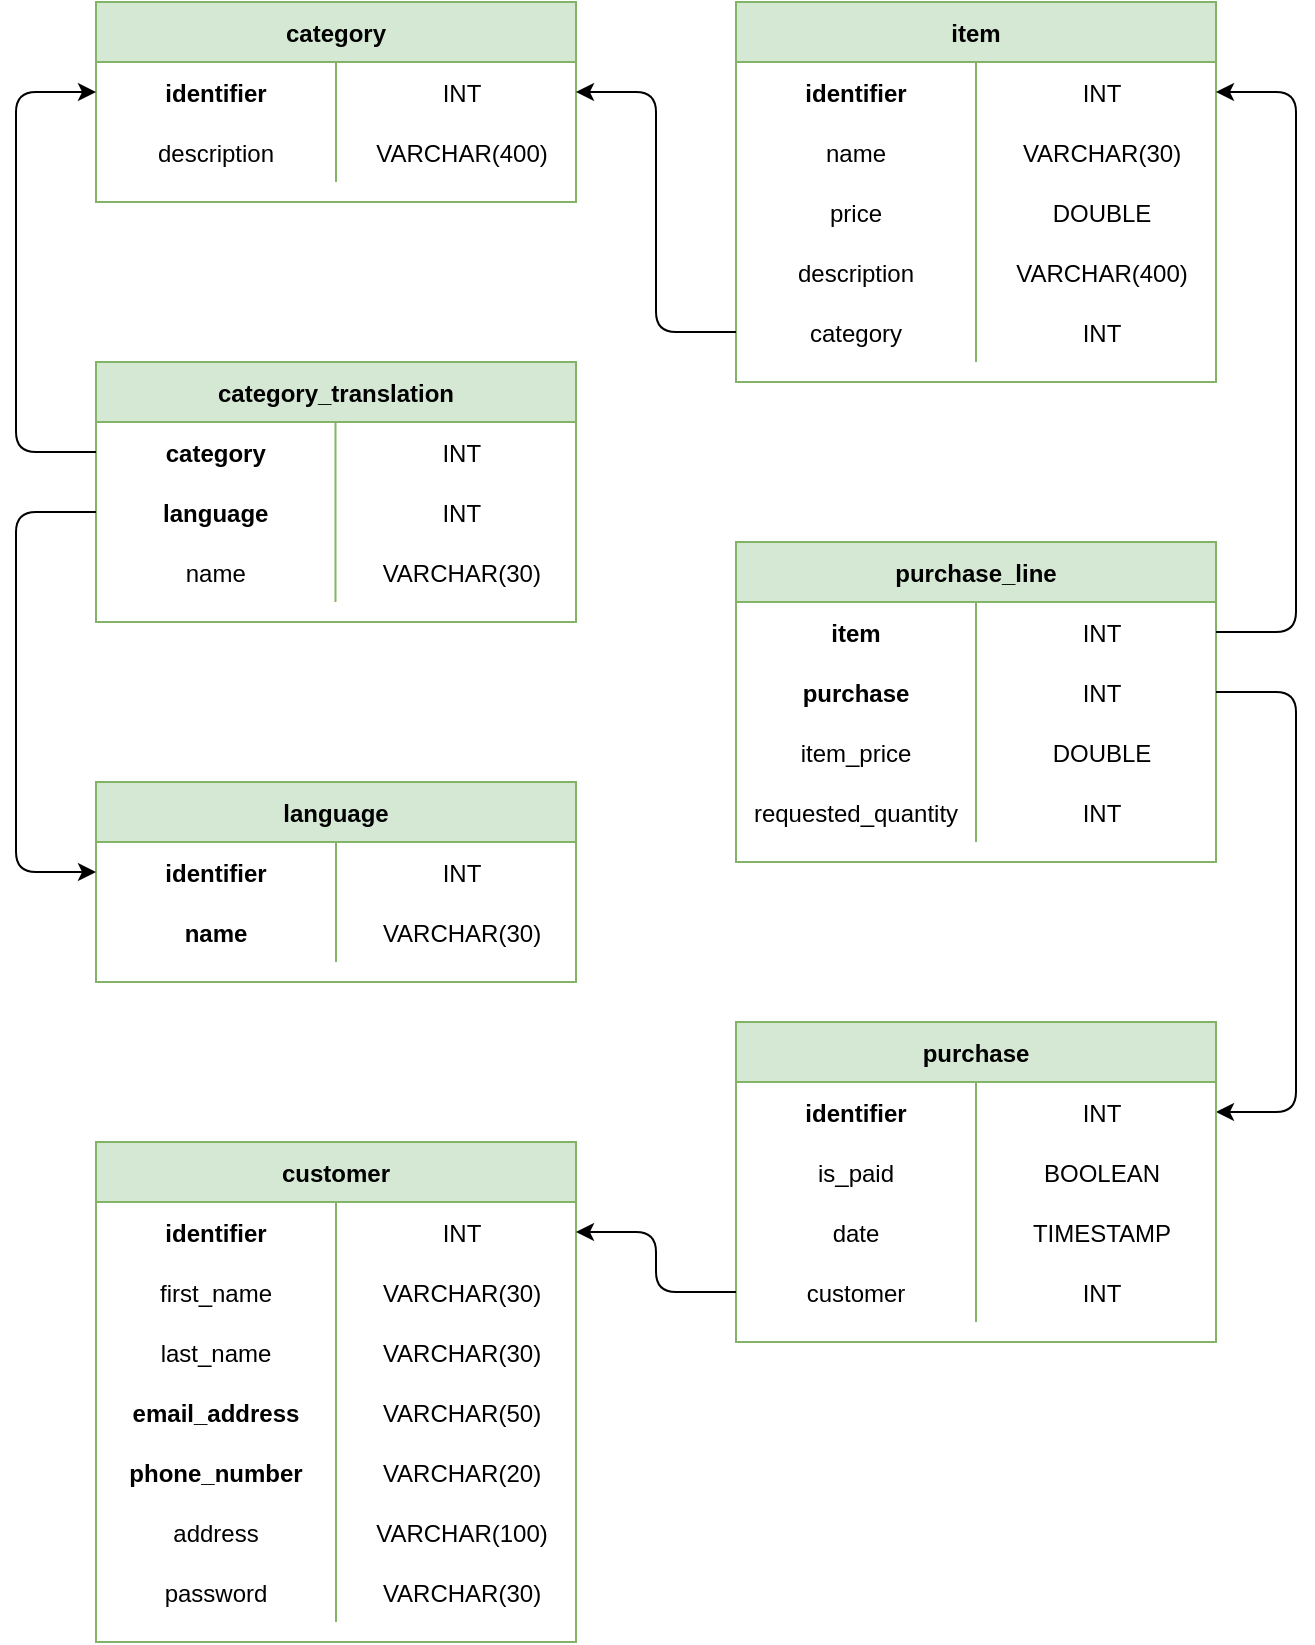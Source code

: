 <mxfile version="15.7.3" type="device"><diagram id="_y1DOmxbIe29zl7kxlZO" name="Page-1"><mxGraphModel dx="1426" dy="880" grid="0" gridSize="10" guides="1" tooltips="1" connect="1" arrows="1" fold="1" page="0" pageScale="1" pageWidth="827" pageHeight="1169" math="0" shadow="0"><root><mxCell id="0"/><mxCell id="1" parent="0"/><mxCell id="rLpcMRWvphhVait820ib-1" value="category" style="shape=table;startSize=30;container=1;collapsible=1;childLayout=tableLayout;fixedRows=1;rowLines=0;fontStyle=1;align=center;resizeLast=1;fillColor=#d5e8d4;strokeColor=#82b366;" parent="1" vertex="1"><mxGeometry x="200" y="80" width="240" height="100" as="geometry"/></mxCell><mxCell id="rLpcMRWvphhVait820ib-2" value="" style="shape=partialRectangle;collapsible=0;dropTarget=0;pointerEvents=0;fillColor=none;top=0;left=0;bottom=0;right=0;points=[[0,0.5],[1,0.5]];portConstraint=eastwest;align=center;fontStyle=0" parent="rLpcMRWvphhVait820ib-1" vertex="1"><mxGeometry y="30" width="240" height="30" as="geometry"/></mxCell><mxCell id="rLpcMRWvphhVait820ib-3" value="identifier" style="shape=partialRectangle;connectable=0;fillColor=none;top=0;left=0;bottom=0;right=0;fontStyle=1;overflow=hidden;align=center;" parent="rLpcMRWvphhVait820ib-2" vertex="1"><mxGeometry width="120" height="30" as="geometry"><mxRectangle width="120" height="30" as="alternateBounds"/></mxGeometry></mxCell><mxCell id="rLpcMRWvphhVait820ib-4" value="INT" style="shape=partialRectangle;connectable=0;fillColor=none;top=0;left=0;bottom=0;right=0;align=center;spacingLeft=6;fontStyle=0;overflow=hidden;" parent="rLpcMRWvphhVait820ib-2" vertex="1"><mxGeometry x="120" width="120" height="30" as="geometry"><mxRectangle width="120" height="30" as="alternateBounds"/></mxGeometry></mxCell><mxCell id="rLpcMRWvphhVait820ib-5" value="" style="shape=partialRectangle;collapsible=0;dropTarget=0;pointerEvents=0;fillColor=none;top=0;left=0;bottom=0;right=0;points=[[0,0.5],[1,0.5]];portConstraint=eastwest;align=center;fontStyle=0" parent="rLpcMRWvphhVait820ib-1" vertex="1"><mxGeometry y="60" width="240" height="30" as="geometry"/></mxCell><mxCell id="rLpcMRWvphhVait820ib-6" value="description" style="shape=partialRectangle;connectable=0;fillColor=none;top=0;left=0;bottom=0;right=0;fontStyle=0;overflow=hidden;align=center;" parent="rLpcMRWvphhVait820ib-5" vertex="1"><mxGeometry width="120" height="30" as="geometry"><mxRectangle width="120" height="30" as="alternateBounds"/></mxGeometry></mxCell><mxCell id="rLpcMRWvphhVait820ib-7" value="VARCHAR(400)" style="shape=partialRectangle;connectable=0;fillColor=none;top=0;left=0;bottom=0;right=0;align=center;spacingLeft=6;fontStyle=0;overflow=hidden;" parent="rLpcMRWvphhVait820ib-5" vertex="1"><mxGeometry x="120" width="120" height="30" as="geometry"><mxRectangle width="120" height="30" as="alternateBounds"/></mxGeometry></mxCell><mxCell id="rLpcMRWvphhVait820ib-20" value="category_translation" style="shape=table;startSize=30;container=1;collapsible=1;childLayout=tableLayout;fixedRows=1;rowLines=0;fontStyle=1;align=center;resizeLast=1;fillColor=#d5e8d4;strokeColor=#82b366;" parent="1" vertex="1"><mxGeometry x="200" y="260" width="240" height="130" as="geometry"/></mxCell><mxCell id="rLpcMRWvphhVait820ib-21" value="" style="shape=partialRectangle;collapsible=0;dropTarget=0;pointerEvents=0;fillColor=none;top=0;left=0;bottom=0;right=0;points=[[0,0.5],[1,0.5]];portConstraint=eastwest;align=center;fontStyle=0" parent="rLpcMRWvphhVait820ib-20" vertex="1"><mxGeometry y="30" width="240" height="30" as="geometry"/></mxCell><mxCell id="rLpcMRWvphhVait820ib-22" value="category" style="shape=partialRectangle;connectable=0;fillColor=none;top=0;left=0;bottom=0;right=0;fontStyle=1;overflow=hidden;align=center;" parent="rLpcMRWvphhVait820ib-21" vertex="1"><mxGeometry width="119.75" height="30" as="geometry"><mxRectangle width="119.75" height="30" as="alternateBounds"/></mxGeometry></mxCell><mxCell id="rLpcMRWvphhVait820ib-23" value="INT" style="shape=partialRectangle;connectable=0;fillColor=none;top=0;left=0;bottom=0;right=0;align=center;spacingLeft=6;fontStyle=0;overflow=hidden;" parent="rLpcMRWvphhVait820ib-21" vertex="1"><mxGeometry x="119.75" width="120.25" height="30" as="geometry"><mxRectangle width="120.25" height="30" as="alternateBounds"/></mxGeometry></mxCell><mxCell id="rLpcMRWvphhVait820ib-27" value="" style="shape=partialRectangle;collapsible=0;dropTarget=0;pointerEvents=0;fillColor=none;top=0;left=0;bottom=0;right=0;points=[[0,0.5],[1,0.5]];portConstraint=eastwest;align=center;fontStyle=0" parent="rLpcMRWvphhVait820ib-20" vertex="1"><mxGeometry y="60" width="240" height="30" as="geometry"/></mxCell><mxCell id="rLpcMRWvphhVait820ib-28" value="language" style="shape=partialRectangle;connectable=0;fillColor=none;top=0;left=0;bottom=0;right=0;fontStyle=1;overflow=hidden;align=center;" parent="rLpcMRWvphhVait820ib-27" vertex="1"><mxGeometry width="119.75" height="30" as="geometry"><mxRectangle width="119.75" height="30" as="alternateBounds"/></mxGeometry></mxCell><mxCell id="rLpcMRWvphhVait820ib-29" value="INT" style="shape=partialRectangle;connectable=0;fillColor=none;top=0;left=0;bottom=0;right=0;align=center;spacingLeft=6;fontStyle=0;overflow=hidden;" parent="rLpcMRWvphhVait820ib-27" vertex="1"><mxGeometry x="119.75" width="120.25" height="30" as="geometry"><mxRectangle width="120.25" height="30" as="alternateBounds"/></mxGeometry></mxCell><mxCell id="rLpcMRWvphhVait820ib-24" value="" style="shape=partialRectangle;collapsible=0;dropTarget=0;pointerEvents=0;fillColor=none;top=0;left=0;bottom=0;right=0;points=[[0,0.5],[1,0.5]];portConstraint=eastwest;align=center;fontStyle=0" parent="rLpcMRWvphhVait820ib-20" vertex="1"><mxGeometry y="90" width="240" height="30" as="geometry"/></mxCell><mxCell id="rLpcMRWvphhVait820ib-25" value="name" style="shape=partialRectangle;connectable=0;fillColor=none;top=0;left=0;bottom=0;right=0;fontStyle=0;overflow=hidden;align=center;" parent="rLpcMRWvphhVait820ib-24" vertex="1"><mxGeometry width="119.75" height="30" as="geometry"><mxRectangle width="119.75" height="30" as="alternateBounds"/></mxGeometry></mxCell><mxCell id="rLpcMRWvphhVait820ib-26" value="VARCHAR(30)" style="shape=partialRectangle;connectable=0;fillColor=none;top=0;left=0;bottom=0;right=0;align=center;spacingLeft=6;fontStyle=0;overflow=hidden;" parent="rLpcMRWvphhVait820ib-24" vertex="1"><mxGeometry x="119.75" width="120.25" height="30" as="geometry"><mxRectangle width="120.25" height="30" as="alternateBounds"/></mxGeometry></mxCell><mxCell id="rLpcMRWvphhVait820ib-30" value="language" style="shape=table;startSize=30;container=1;collapsible=1;childLayout=tableLayout;fixedRows=1;rowLines=0;fontStyle=1;align=center;resizeLast=1;fillColor=#d5e8d4;strokeColor=#82b366;" parent="1" vertex="1"><mxGeometry x="200" y="470" width="240" height="100" as="geometry"/></mxCell><mxCell id="rLpcMRWvphhVait820ib-34" value="" style="shape=partialRectangle;collapsible=0;dropTarget=0;pointerEvents=0;fillColor=none;top=0;left=0;bottom=0;right=0;points=[[0,0.5],[1,0.5]];portConstraint=eastwest;align=center;fontStyle=0" parent="rLpcMRWvphhVait820ib-30" vertex="1"><mxGeometry y="30" width="240" height="30" as="geometry"/></mxCell><mxCell id="rLpcMRWvphhVait820ib-35" value="identifier" style="shape=partialRectangle;connectable=0;fillColor=none;top=0;left=0;bottom=0;right=0;fontStyle=1;overflow=hidden;align=center;" parent="rLpcMRWvphhVait820ib-34" vertex="1"><mxGeometry width="120" height="30" as="geometry"><mxRectangle width="120" height="30" as="alternateBounds"/></mxGeometry></mxCell><mxCell id="rLpcMRWvphhVait820ib-36" value="INT" style="shape=partialRectangle;connectable=0;fillColor=none;top=0;left=0;bottom=0;right=0;align=center;spacingLeft=6;fontStyle=0;overflow=hidden;" parent="rLpcMRWvphhVait820ib-34" vertex="1"><mxGeometry x="120" width="120" height="30" as="geometry"><mxRectangle width="120" height="30" as="alternateBounds"/></mxGeometry></mxCell><mxCell id="rLpcMRWvphhVait820ib-37" value="" style="shape=partialRectangle;collapsible=0;dropTarget=0;pointerEvents=0;fillColor=none;top=0;left=0;bottom=0;right=0;points=[[0,0.5],[1,0.5]];portConstraint=eastwest;align=center;fontStyle=0" parent="rLpcMRWvphhVait820ib-30" vertex="1"><mxGeometry y="60" width="240" height="30" as="geometry"/></mxCell><mxCell id="rLpcMRWvphhVait820ib-38" value="name" style="shape=partialRectangle;connectable=0;fillColor=none;top=0;left=0;bottom=0;right=0;fontStyle=1;overflow=hidden;align=center;" parent="rLpcMRWvphhVait820ib-37" vertex="1"><mxGeometry width="120" height="30" as="geometry"><mxRectangle width="120" height="30" as="alternateBounds"/></mxGeometry></mxCell><mxCell id="rLpcMRWvphhVait820ib-39" value="VARCHAR(30)" style="shape=partialRectangle;connectable=0;fillColor=none;top=0;left=0;bottom=0;right=0;align=center;spacingLeft=6;fontStyle=0;overflow=hidden;" parent="rLpcMRWvphhVait820ib-37" vertex="1"><mxGeometry x="120" width="120" height="30" as="geometry"><mxRectangle width="120" height="30" as="alternateBounds"/></mxGeometry></mxCell><mxCell id="rLpcMRWvphhVait820ib-41" value="" style="endArrow=classic;html=1;rounded=1;edgeStyle=orthogonalEdgeStyle;fontStyle=0" parent="1" source="rLpcMRWvphhVait820ib-27" target="rLpcMRWvphhVait820ib-34" edge="1"><mxGeometry width="50" height="50" relative="1" as="geometry"><mxPoint x="420" y="415" as="sourcePoint"/><mxPoint x="470" y="365" as="targetPoint"/><Array as="points"><mxPoint x="160" y="335"/><mxPoint x="160" y="515"/></Array></mxGeometry></mxCell><mxCell id="rLpcMRWvphhVait820ib-42" value="" style="endArrow=classic;html=1;rounded=1;edgeStyle=orthogonalEdgeStyle;fontStyle=0" parent="1" source="rLpcMRWvphhVait820ib-21" target="rLpcMRWvphhVait820ib-2" edge="1"><mxGeometry width="50" height="50" relative="1" as="geometry"><mxPoint x="180" y="320" as="sourcePoint"/><mxPoint x="180" y="500" as="targetPoint"/><Array as="points"><mxPoint x="160" y="305"/><mxPoint x="160" y="125"/></Array></mxGeometry></mxCell><mxCell id="rLpcMRWvphhVait820ib-44" value="item" style="shape=table;startSize=30;container=1;collapsible=1;childLayout=tableLayout;fixedRows=1;rowLines=0;fontStyle=1;align=center;resizeLast=1;fillColor=#d5e8d4;strokeColor=#82b366;" parent="1" vertex="1"><mxGeometry x="520" y="80" width="240" height="190" as="geometry"/></mxCell><mxCell id="rLpcMRWvphhVait820ib-45" value="" style="shape=partialRectangle;collapsible=0;dropTarget=0;pointerEvents=0;fillColor=none;top=0;left=0;bottom=0;right=0;points=[[0,0.5],[1,0.5]];portConstraint=eastwest;align=center;fontStyle=0" parent="rLpcMRWvphhVait820ib-44" vertex="1"><mxGeometry y="30" width="240" height="30" as="geometry"/></mxCell><mxCell id="rLpcMRWvphhVait820ib-46" value="identifier" style="shape=partialRectangle;connectable=0;fillColor=none;top=0;left=0;bottom=0;right=0;fontStyle=1;overflow=hidden;align=center;" parent="rLpcMRWvphhVait820ib-45" vertex="1"><mxGeometry width="120" height="30" as="geometry"><mxRectangle width="120" height="30" as="alternateBounds"/></mxGeometry></mxCell><mxCell id="rLpcMRWvphhVait820ib-47" value="INT" style="shape=partialRectangle;connectable=0;fillColor=none;top=0;left=0;bottom=0;right=0;align=center;spacingLeft=6;fontStyle=0;overflow=hidden;" parent="rLpcMRWvphhVait820ib-45" vertex="1"><mxGeometry x="120" width="120" height="30" as="geometry"><mxRectangle width="120" height="30" as="alternateBounds"/></mxGeometry></mxCell><mxCell id="rLpcMRWvphhVait820ib-51" value="" style="shape=partialRectangle;collapsible=0;dropTarget=0;pointerEvents=0;fillColor=none;top=0;left=0;bottom=0;right=0;points=[[0,0.5],[1,0.5]];portConstraint=eastwest;align=center;fontStyle=0" parent="rLpcMRWvphhVait820ib-44" vertex="1"><mxGeometry y="60" width="240" height="30" as="geometry"/></mxCell><mxCell id="rLpcMRWvphhVait820ib-52" value="name" style="shape=partialRectangle;connectable=0;fillColor=none;top=0;left=0;bottom=0;right=0;fontStyle=0;overflow=hidden;align=center;" parent="rLpcMRWvphhVait820ib-51" vertex="1"><mxGeometry width="120" height="30" as="geometry"><mxRectangle width="120" height="30" as="alternateBounds"/></mxGeometry></mxCell><mxCell id="rLpcMRWvphhVait820ib-53" value="VARCHAR(30)" style="shape=partialRectangle;connectable=0;fillColor=none;top=0;left=0;bottom=0;right=0;align=center;spacingLeft=6;fontStyle=0;overflow=hidden;" parent="rLpcMRWvphhVait820ib-51" vertex="1"><mxGeometry x="120" width="120" height="30" as="geometry"><mxRectangle width="120" height="30" as="alternateBounds"/></mxGeometry></mxCell><mxCell id="rLpcMRWvphhVait820ib-54" value="" style="shape=partialRectangle;collapsible=0;dropTarget=0;pointerEvents=0;fillColor=none;top=0;left=0;bottom=0;right=0;points=[[0,0.5],[1,0.5]];portConstraint=eastwest;align=center;fontStyle=0" parent="rLpcMRWvphhVait820ib-44" vertex="1"><mxGeometry y="90" width="240" height="30" as="geometry"/></mxCell><mxCell id="rLpcMRWvphhVait820ib-55" value="price" style="shape=partialRectangle;connectable=0;fillColor=none;top=0;left=0;bottom=0;right=0;fontStyle=0;overflow=hidden;align=center;" parent="rLpcMRWvphhVait820ib-54" vertex="1"><mxGeometry width="120" height="30" as="geometry"><mxRectangle width="120" height="30" as="alternateBounds"/></mxGeometry></mxCell><mxCell id="rLpcMRWvphhVait820ib-56" value="DOUBLE" style="shape=partialRectangle;connectable=0;fillColor=none;top=0;left=0;bottom=0;right=0;align=center;spacingLeft=6;fontStyle=0;overflow=hidden;" parent="rLpcMRWvphhVait820ib-54" vertex="1"><mxGeometry x="120" width="120" height="30" as="geometry"><mxRectangle width="120" height="30" as="alternateBounds"/></mxGeometry></mxCell><mxCell id="rLpcMRWvphhVait820ib-48" value="" style="shape=partialRectangle;collapsible=0;dropTarget=0;pointerEvents=0;fillColor=none;top=0;left=0;bottom=0;right=0;points=[[0,0.5],[1,0.5]];portConstraint=eastwest;align=center;fontStyle=0" parent="rLpcMRWvphhVait820ib-44" vertex="1"><mxGeometry y="120" width="240" height="30" as="geometry"/></mxCell><mxCell id="rLpcMRWvphhVait820ib-49" value="description" style="shape=partialRectangle;connectable=0;fillColor=none;top=0;left=0;bottom=0;right=0;fontStyle=0;overflow=hidden;align=center;" parent="rLpcMRWvphhVait820ib-48" vertex="1"><mxGeometry width="120" height="30" as="geometry"><mxRectangle width="120" height="30" as="alternateBounds"/></mxGeometry></mxCell><mxCell id="rLpcMRWvphhVait820ib-50" value="VARCHAR(400)" style="shape=partialRectangle;connectable=0;fillColor=none;top=0;left=0;bottom=0;right=0;align=center;spacingLeft=6;fontStyle=0;overflow=hidden;" parent="rLpcMRWvphhVait820ib-48" vertex="1"><mxGeometry x="120" width="120" height="30" as="geometry"><mxRectangle width="120" height="30" as="alternateBounds"/></mxGeometry></mxCell><mxCell id="rLpcMRWvphhVait820ib-58" value="" style="shape=partialRectangle;collapsible=0;dropTarget=0;pointerEvents=0;fillColor=none;top=0;left=0;bottom=0;right=0;points=[[0,0.5],[1,0.5]];portConstraint=eastwest;align=center;fontStyle=0" parent="rLpcMRWvphhVait820ib-44" vertex="1"><mxGeometry y="150" width="240" height="30" as="geometry"/></mxCell><mxCell id="rLpcMRWvphhVait820ib-59" value="category" style="shape=partialRectangle;connectable=0;fillColor=none;top=0;left=0;bottom=0;right=0;fontStyle=0;overflow=hidden;align=center;" parent="rLpcMRWvphhVait820ib-58" vertex="1"><mxGeometry width="120" height="30" as="geometry"><mxRectangle width="120" height="30" as="alternateBounds"/></mxGeometry></mxCell><mxCell id="rLpcMRWvphhVait820ib-60" value="INT" style="shape=partialRectangle;connectable=0;fillColor=none;top=0;left=0;bottom=0;right=0;align=center;spacingLeft=6;fontStyle=0;overflow=hidden;" parent="rLpcMRWvphhVait820ib-58" vertex="1"><mxGeometry x="120" width="120" height="30" as="geometry"><mxRectangle width="120" height="30" as="alternateBounds"/></mxGeometry></mxCell><mxCell id="rLpcMRWvphhVait820ib-57" value="" style="endArrow=classic;html=1;rounded=1;edgeStyle=orthogonalEdgeStyle;fontStyle=0" parent="1" source="rLpcMRWvphhVait820ib-58" target="rLpcMRWvphhVait820ib-2" edge="1"><mxGeometry width="50" height="50" relative="1" as="geometry"><mxPoint x="130" y="335" as="sourcePoint"/><mxPoint x="130" y="155" as="targetPoint"/><Array as="points"><mxPoint x="480" y="245"/><mxPoint x="480" y="125"/></Array></mxGeometry></mxCell><mxCell id="rLpcMRWvphhVait820ib-62" value="purchase_line" style="shape=table;startSize=30;container=1;collapsible=1;childLayout=tableLayout;fixedRows=1;rowLines=0;fontStyle=1;align=center;resizeLast=1;fillColor=#d5e8d4;strokeColor=#82b366;" parent="1" vertex="1"><mxGeometry x="520" y="350" width="240" height="160" as="geometry"/></mxCell><mxCell id="rLpcMRWvphhVait820ib-63" value="" style="shape=partialRectangle;collapsible=0;dropTarget=0;pointerEvents=0;fillColor=none;top=0;left=0;bottom=0;right=0;points=[[0,0.5],[1,0.5]];portConstraint=eastwest;align=center;fontStyle=0" parent="rLpcMRWvphhVait820ib-62" vertex="1"><mxGeometry y="30" width="240" height="30" as="geometry"/></mxCell><mxCell id="rLpcMRWvphhVait820ib-64" value="item" style="shape=partialRectangle;connectable=0;fillColor=none;top=0;left=0;bottom=0;right=0;fontStyle=1;overflow=hidden;align=center;" parent="rLpcMRWvphhVait820ib-63" vertex="1"><mxGeometry width="120" height="30" as="geometry"><mxRectangle width="120" height="30" as="alternateBounds"/></mxGeometry></mxCell><mxCell id="rLpcMRWvphhVait820ib-65" value="INT" style="shape=partialRectangle;connectable=0;fillColor=none;top=0;left=0;bottom=0;right=0;align=center;spacingLeft=6;fontStyle=0;overflow=hidden;" parent="rLpcMRWvphhVait820ib-63" vertex="1"><mxGeometry x="120" width="120" height="30" as="geometry"><mxRectangle width="120" height="30" as="alternateBounds"/></mxGeometry></mxCell><mxCell id="rLpcMRWvphhVait820ib-66" value="" style="shape=partialRectangle;collapsible=0;dropTarget=0;pointerEvents=0;fillColor=none;top=0;left=0;bottom=0;right=0;points=[[0,0.5],[1,0.5]];portConstraint=eastwest;align=center;fontStyle=0" parent="rLpcMRWvphhVait820ib-62" vertex="1"><mxGeometry y="60" width="240" height="30" as="geometry"/></mxCell><mxCell id="rLpcMRWvphhVait820ib-67" value="purchase" style="shape=partialRectangle;connectable=0;fillColor=none;top=0;left=0;bottom=0;right=0;fontStyle=1;overflow=hidden;align=center;" parent="rLpcMRWvphhVait820ib-66" vertex="1"><mxGeometry width="120" height="30" as="geometry"><mxRectangle width="120" height="30" as="alternateBounds"/></mxGeometry></mxCell><mxCell id="rLpcMRWvphhVait820ib-68" value="INT" style="shape=partialRectangle;connectable=0;fillColor=none;top=0;left=0;bottom=0;right=0;align=center;spacingLeft=6;fontStyle=0;overflow=hidden;" parent="rLpcMRWvphhVait820ib-66" vertex="1"><mxGeometry x="120" width="120" height="30" as="geometry"><mxRectangle width="120" height="30" as="alternateBounds"/></mxGeometry></mxCell><mxCell id="rLpcMRWvphhVait820ib-69" value="" style="shape=partialRectangle;collapsible=0;dropTarget=0;pointerEvents=0;fillColor=none;top=0;left=0;bottom=0;right=0;points=[[0,0.5],[1,0.5]];portConstraint=eastwest;align=center;fontStyle=0" parent="rLpcMRWvphhVait820ib-62" vertex="1"><mxGeometry y="90" width="240" height="30" as="geometry"/></mxCell><mxCell id="rLpcMRWvphhVait820ib-70" value="item_price" style="shape=partialRectangle;connectable=0;fillColor=none;top=0;left=0;bottom=0;right=0;fontStyle=0;overflow=hidden;align=center;" parent="rLpcMRWvphhVait820ib-69" vertex="1"><mxGeometry width="120" height="30" as="geometry"><mxRectangle width="120" height="30" as="alternateBounds"/></mxGeometry></mxCell><mxCell id="rLpcMRWvphhVait820ib-71" value="DOUBLE" style="shape=partialRectangle;connectable=0;fillColor=none;top=0;left=0;bottom=0;right=0;align=center;spacingLeft=6;fontStyle=0;overflow=hidden;" parent="rLpcMRWvphhVait820ib-69" vertex="1"><mxGeometry x="120" width="120" height="30" as="geometry"><mxRectangle width="120" height="30" as="alternateBounds"/></mxGeometry></mxCell><mxCell id="rLpcMRWvphhVait820ib-72" value="" style="shape=partialRectangle;collapsible=0;dropTarget=0;pointerEvents=0;fillColor=none;top=0;left=0;bottom=0;right=0;points=[[0,0.5],[1,0.5]];portConstraint=eastwest;align=center;fontStyle=0" parent="rLpcMRWvphhVait820ib-62" vertex="1"><mxGeometry y="120" width="240" height="30" as="geometry"/></mxCell><mxCell id="rLpcMRWvphhVait820ib-73" value="requested_quantity" style="shape=partialRectangle;connectable=0;fillColor=none;top=0;left=0;bottom=0;right=0;fontStyle=0;overflow=hidden;align=center;" parent="rLpcMRWvphhVait820ib-72" vertex="1"><mxGeometry width="120" height="30" as="geometry"><mxRectangle width="120" height="30" as="alternateBounds"/></mxGeometry></mxCell><mxCell id="rLpcMRWvphhVait820ib-74" value="INT" style="shape=partialRectangle;connectable=0;fillColor=none;top=0;left=0;bottom=0;right=0;align=center;spacingLeft=6;fontStyle=0;overflow=hidden;" parent="rLpcMRWvphhVait820ib-72" vertex="1"><mxGeometry x="120" width="120" height="30" as="geometry"><mxRectangle width="120" height="30" as="alternateBounds"/></mxGeometry></mxCell><mxCell id="rLpcMRWvphhVait820ib-75" value="" style="endArrow=classic;html=1;rounded=1;edgeStyle=orthogonalEdgeStyle;fontStyle=0" parent="1" source="rLpcMRWvphhVait820ib-66" target="rLpcMRWvphhVait820ib-78" edge="1"><mxGeometry width="50" height="50" relative="1" as="geometry"><mxPoint x="950" y="540" as="sourcePoint"/><mxPoint x="810" y="450" as="targetPoint"/><Array as="points"><mxPoint x="800" y="425"/><mxPoint x="800" y="635"/></Array></mxGeometry></mxCell><mxCell id="rLpcMRWvphhVait820ib-76" value="" style="endArrow=classic;html=1;rounded=1;edgeStyle=orthogonalEdgeStyle;fontStyle=0" parent="1" source="rLpcMRWvphhVait820ib-63" target="rLpcMRWvphhVait820ib-45" edge="1"><mxGeometry width="50" height="50" relative="1" as="geometry"><mxPoint x="910" y="340" as="sourcePoint"/><mxPoint x="770" y="250" as="targetPoint"/><Array as="points"><mxPoint x="800" y="395"/><mxPoint x="800" y="125"/></Array></mxGeometry></mxCell><mxCell id="rLpcMRWvphhVait820ib-77" value="purchase" style="shape=table;startSize=30;container=1;collapsible=1;childLayout=tableLayout;fixedRows=1;rowLines=0;fontStyle=1;align=center;resizeLast=1;fillColor=#d5e8d4;strokeColor=#82b366;" parent="1" vertex="1"><mxGeometry x="520" y="590" width="240" height="160" as="geometry"/></mxCell><mxCell id="rLpcMRWvphhVait820ib-78" value="" style="shape=partialRectangle;collapsible=0;dropTarget=0;pointerEvents=0;fillColor=none;top=0;left=0;bottom=0;right=0;points=[[0,0.5],[1,0.5]];portConstraint=eastwest;align=center;fontStyle=0" parent="rLpcMRWvphhVait820ib-77" vertex="1"><mxGeometry y="30" width="240" height="30" as="geometry"/></mxCell><mxCell id="rLpcMRWvphhVait820ib-79" value="identifier" style="shape=partialRectangle;connectable=0;fillColor=none;top=0;left=0;bottom=0;right=0;fontStyle=1;overflow=hidden;align=center;" parent="rLpcMRWvphhVait820ib-78" vertex="1"><mxGeometry width="120" height="30" as="geometry"><mxRectangle width="120" height="30" as="alternateBounds"/></mxGeometry></mxCell><mxCell id="rLpcMRWvphhVait820ib-80" value="INT" style="shape=partialRectangle;connectable=0;fillColor=none;top=0;left=0;bottom=0;right=0;align=center;spacingLeft=6;fontStyle=0;overflow=hidden;" parent="rLpcMRWvphhVait820ib-78" vertex="1"><mxGeometry x="120" width="120" height="30" as="geometry"><mxRectangle width="120" height="30" as="alternateBounds"/></mxGeometry></mxCell><mxCell id="rLpcMRWvphhVait820ib-81" value="" style="shape=partialRectangle;collapsible=0;dropTarget=0;pointerEvents=0;fillColor=none;top=0;left=0;bottom=0;right=0;points=[[0,0.5],[1,0.5]];portConstraint=eastwest;align=center;fontStyle=0" parent="rLpcMRWvphhVait820ib-77" vertex="1"><mxGeometry y="60" width="240" height="30" as="geometry"/></mxCell><mxCell id="rLpcMRWvphhVait820ib-82" value="is_paid" style="shape=partialRectangle;connectable=0;fillColor=none;top=0;left=0;bottom=0;right=0;fontStyle=0;overflow=hidden;align=center;" parent="rLpcMRWvphhVait820ib-81" vertex="1"><mxGeometry width="120" height="30" as="geometry"><mxRectangle width="120" height="30" as="alternateBounds"/></mxGeometry></mxCell><mxCell id="rLpcMRWvphhVait820ib-83" value="BOOLEAN" style="shape=partialRectangle;connectable=0;fillColor=none;top=0;left=0;bottom=0;right=0;align=center;spacingLeft=6;fontStyle=0;overflow=hidden;" parent="rLpcMRWvphhVait820ib-81" vertex="1"><mxGeometry x="120" width="120" height="30" as="geometry"><mxRectangle width="120" height="30" as="alternateBounds"/></mxGeometry></mxCell><mxCell id="rLpcMRWvphhVait820ib-84" value="" style="shape=partialRectangle;collapsible=0;dropTarget=0;pointerEvents=0;fillColor=none;top=0;left=0;bottom=0;right=0;points=[[0,0.5],[1,0.5]];portConstraint=eastwest;align=center;fontStyle=0" parent="rLpcMRWvphhVait820ib-77" vertex="1"><mxGeometry y="90" width="240" height="30" as="geometry"/></mxCell><mxCell id="rLpcMRWvphhVait820ib-85" value="date" style="shape=partialRectangle;connectable=0;fillColor=none;top=0;left=0;bottom=0;right=0;fontStyle=0;overflow=hidden;align=center;" parent="rLpcMRWvphhVait820ib-84" vertex="1"><mxGeometry width="120" height="30" as="geometry"><mxRectangle width="120" height="30" as="alternateBounds"/></mxGeometry></mxCell><mxCell id="rLpcMRWvphhVait820ib-86" value="TIMESTAMP" style="shape=partialRectangle;connectable=0;fillColor=none;top=0;left=0;bottom=0;right=0;align=center;spacingLeft=6;fontStyle=0;overflow=hidden;" parent="rLpcMRWvphhVait820ib-84" vertex="1"><mxGeometry x="120" width="120" height="30" as="geometry"><mxRectangle width="120" height="30" as="alternateBounds"/></mxGeometry></mxCell><mxCell id="rLpcMRWvphhVait820ib-87" value="" style="shape=partialRectangle;collapsible=0;dropTarget=0;pointerEvents=0;fillColor=none;top=0;left=0;bottom=0;right=0;points=[[0,0.5],[1,0.5]];portConstraint=eastwest;align=center;fontStyle=0" parent="rLpcMRWvphhVait820ib-77" vertex="1"><mxGeometry y="120" width="240" height="30" as="geometry"/></mxCell><mxCell id="rLpcMRWvphhVait820ib-88" value="customer" style="shape=partialRectangle;connectable=0;fillColor=none;top=0;left=0;bottom=0;right=0;fontStyle=0;overflow=hidden;align=center;" parent="rLpcMRWvphhVait820ib-87" vertex="1"><mxGeometry width="120" height="30" as="geometry"><mxRectangle width="120" height="30" as="alternateBounds"/></mxGeometry></mxCell><mxCell id="rLpcMRWvphhVait820ib-89" value="INT" style="shape=partialRectangle;connectable=0;fillColor=none;top=0;left=0;bottom=0;right=0;align=center;spacingLeft=6;fontStyle=0;overflow=hidden;" parent="rLpcMRWvphhVait820ib-87" vertex="1"><mxGeometry x="120" width="120" height="30" as="geometry"><mxRectangle width="120" height="30" as="alternateBounds"/></mxGeometry></mxCell><mxCell id="rLpcMRWvphhVait820ib-90" value="customer" style="shape=table;startSize=30;container=1;collapsible=1;childLayout=tableLayout;fixedRows=1;rowLines=0;fontStyle=1;align=center;resizeLast=1;fillColor=#d5e8d4;strokeColor=#82b366;" parent="1" vertex="1"><mxGeometry x="200" y="650" width="240" height="250" as="geometry"/></mxCell><mxCell id="rLpcMRWvphhVait820ib-91" value="" style="shape=partialRectangle;collapsible=0;dropTarget=0;pointerEvents=0;fillColor=none;top=0;left=0;bottom=0;right=0;points=[[0,0.5],[1,0.5]];portConstraint=eastwest;align=center;fontStyle=0" parent="rLpcMRWvphhVait820ib-90" vertex="1"><mxGeometry y="30" width="240" height="30" as="geometry"/></mxCell><mxCell id="rLpcMRWvphhVait820ib-92" value="identifier" style="shape=partialRectangle;connectable=0;fillColor=none;top=0;left=0;bottom=0;right=0;fontStyle=1;overflow=hidden;align=center;" parent="rLpcMRWvphhVait820ib-91" vertex="1"><mxGeometry width="120" height="30" as="geometry"><mxRectangle width="120" height="30" as="alternateBounds"/></mxGeometry></mxCell><mxCell id="rLpcMRWvphhVait820ib-93" value="INT" style="shape=partialRectangle;connectable=0;fillColor=none;top=0;left=0;bottom=0;right=0;align=center;spacingLeft=6;fontStyle=0;overflow=hidden;" parent="rLpcMRWvphhVait820ib-91" vertex="1"><mxGeometry x="120" width="120" height="30" as="geometry"><mxRectangle width="120" height="30" as="alternateBounds"/></mxGeometry></mxCell><mxCell id="rLpcMRWvphhVait820ib-94" value="" style="shape=partialRectangle;collapsible=0;dropTarget=0;pointerEvents=0;fillColor=none;top=0;left=0;bottom=0;right=0;points=[[0,0.5],[1,0.5]];portConstraint=eastwest;align=center;fontStyle=0" parent="rLpcMRWvphhVait820ib-90" vertex="1"><mxGeometry y="60" width="240" height="30" as="geometry"/></mxCell><mxCell id="rLpcMRWvphhVait820ib-95" value="first_name" style="shape=partialRectangle;connectable=0;fillColor=none;top=0;left=0;bottom=0;right=0;fontStyle=0;overflow=hidden;align=center;" parent="rLpcMRWvphhVait820ib-94" vertex="1"><mxGeometry width="120" height="30" as="geometry"><mxRectangle width="120" height="30" as="alternateBounds"/></mxGeometry></mxCell><mxCell id="rLpcMRWvphhVait820ib-96" value="VARCHAR(30)" style="shape=partialRectangle;connectable=0;fillColor=none;top=0;left=0;bottom=0;right=0;align=center;spacingLeft=6;fontStyle=0;overflow=hidden;" parent="rLpcMRWvphhVait820ib-94" vertex="1"><mxGeometry x="120" width="120" height="30" as="geometry"><mxRectangle width="120" height="30" as="alternateBounds"/></mxGeometry></mxCell><mxCell id="rLpcMRWvphhVait820ib-97" value="" style="shape=partialRectangle;collapsible=0;dropTarget=0;pointerEvents=0;fillColor=none;top=0;left=0;bottom=0;right=0;points=[[0,0.5],[1,0.5]];portConstraint=eastwest;align=center;fontStyle=0" parent="rLpcMRWvphhVait820ib-90" vertex="1"><mxGeometry y="90" width="240" height="30" as="geometry"/></mxCell><mxCell id="rLpcMRWvphhVait820ib-98" value="last_name" style="shape=partialRectangle;connectable=0;fillColor=none;top=0;left=0;bottom=0;right=0;fontStyle=0;overflow=hidden;align=center;" parent="rLpcMRWvphhVait820ib-97" vertex="1"><mxGeometry width="120" height="30" as="geometry"><mxRectangle width="120" height="30" as="alternateBounds"/></mxGeometry></mxCell><mxCell id="rLpcMRWvphhVait820ib-99" value="VARCHAR(30)" style="shape=partialRectangle;connectable=0;fillColor=none;top=0;left=0;bottom=0;right=0;align=center;spacingLeft=6;fontStyle=0;overflow=hidden;" parent="rLpcMRWvphhVait820ib-97" vertex="1"><mxGeometry x="120" width="120" height="30" as="geometry"><mxRectangle width="120" height="30" as="alternateBounds"/></mxGeometry></mxCell><mxCell id="rLpcMRWvphhVait820ib-100" value="" style="shape=partialRectangle;collapsible=0;dropTarget=0;pointerEvents=0;fillColor=none;top=0;left=0;bottom=0;right=0;points=[[0,0.5],[1,0.5]];portConstraint=eastwest;align=center;fontStyle=0" parent="rLpcMRWvphhVait820ib-90" vertex="1"><mxGeometry y="120" width="240" height="30" as="geometry"/></mxCell><mxCell id="rLpcMRWvphhVait820ib-101" value="email_address" style="shape=partialRectangle;connectable=0;fillColor=none;top=0;left=0;bottom=0;right=0;fontStyle=1;overflow=hidden;align=center;" parent="rLpcMRWvphhVait820ib-100" vertex="1"><mxGeometry width="120" height="30" as="geometry"><mxRectangle width="120" height="30" as="alternateBounds"/></mxGeometry></mxCell><mxCell id="rLpcMRWvphhVait820ib-102" value="VARCHAR(50)" style="shape=partialRectangle;connectable=0;fillColor=none;top=0;left=0;bottom=0;right=0;align=center;spacingLeft=6;fontStyle=0;overflow=hidden;" parent="rLpcMRWvphhVait820ib-100" vertex="1"><mxGeometry x="120" width="120" height="30" as="geometry"><mxRectangle width="120" height="30" as="alternateBounds"/></mxGeometry></mxCell><mxCell id="rLpcMRWvphhVait820ib-106" value="" style="shape=partialRectangle;collapsible=0;dropTarget=0;pointerEvents=0;fillColor=none;top=0;left=0;bottom=0;right=0;points=[[0,0.5],[1,0.5]];portConstraint=eastwest;align=center;fontStyle=1" parent="rLpcMRWvphhVait820ib-90" vertex="1"><mxGeometry y="150" width="240" height="30" as="geometry"/></mxCell><mxCell id="rLpcMRWvphhVait820ib-107" value="phone_number" style="shape=partialRectangle;connectable=0;fillColor=none;top=0;left=0;bottom=0;right=0;fontStyle=1;overflow=hidden;align=center;" parent="rLpcMRWvphhVait820ib-106" vertex="1"><mxGeometry width="120" height="30" as="geometry"><mxRectangle width="120" height="30" as="alternateBounds"/></mxGeometry></mxCell><mxCell id="rLpcMRWvphhVait820ib-108" value="VARCHAR(20)" style="shape=partialRectangle;connectable=0;fillColor=none;top=0;left=0;bottom=0;right=0;align=center;spacingLeft=6;fontStyle=0;overflow=hidden;" parent="rLpcMRWvphhVait820ib-106" vertex="1"><mxGeometry x="120" width="120" height="30" as="geometry"><mxRectangle width="120" height="30" as="alternateBounds"/></mxGeometry></mxCell><mxCell id="rLpcMRWvphhVait820ib-109" value="" style="shape=partialRectangle;collapsible=0;dropTarget=0;pointerEvents=0;fillColor=none;top=0;left=0;bottom=0;right=0;points=[[0,0.5],[1,0.5]];portConstraint=eastwest;align=center;fontStyle=0" parent="rLpcMRWvphhVait820ib-90" vertex="1"><mxGeometry y="180" width="240" height="30" as="geometry"/></mxCell><mxCell id="rLpcMRWvphhVait820ib-110" value="address" style="shape=partialRectangle;connectable=0;fillColor=none;top=0;left=0;bottom=0;right=0;fontStyle=0;overflow=hidden;align=center;" parent="rLpcMRWvphhVait820ib-109" vertex="1"><mxGeometry width="120" height="30" as="geometry"><mxRectangle width="120" height="30" as="alternateBounds"/></mxGeometry></mxCell><mxCell id="rLpcMRWvphhVait820ib-111" value="VARCHAR(100)" style="shape=partialRectangle;connectable=0;fillColor=none;top=0;left=0;bottom=0;right=0;align=center;spacingLeft=6;fontStyle=0;overflow=hidden;" parent="rLpcMRWvphhVait820ib-109" vertex="1"><mxGeometry x="120" width="120" height="30" as="geometry"><mxRectangle width="120" height="30" as="alternateBounds"/></mxGeometry></mxCell><mxCell id="rLpcMRWvphhVait820ib-112" value="" style="shape=partialRectangle;collapsible=0;dropTarget=0;pointerEvents=0;fillColor=none;top=0;left=0;bottom=0;right=0;points=[[0,0.5],[1,0.5]];portConstraint=eastwest;align=center;fontStyle=0" parent="rLpcMRWvphhVait820ib-90" vertex="1"><mxGeometry y="210" width="240" height="30" as="geometry"/></mxCell><mxCell id="rLpcMRWvphhVait820ib-113" value="password" style="shape=partialRectangle;connectable=0;fillColor=none;top=0;left=0;bottom=0;right=0;fontStyle=0;overflow=hidden;align=center;" parent="rLpcMRWvphhVait820ib-112" vertex="1"><mxGeometry width="120" height="30" as="geometry"><mxRectangle width="120" height="30" as="alternateBounds"/></mxGeometry></mxCell><mxCell id="rLpcMRWvphhVait820ib-114" value="VARCHAR(30)" style="shape=partialRectangle;connectable=0;fillColor=none;top=0;left=0;bottom=0;right=0;align=center;spacingLeft=6;fontStyle=0;overflow=hidden;" parent="rLpcMRWvphhVait820ib-112" vertex="1"><mxGeometry x="120" width="120" height="30" as="geometry"><mxRectangle width="120" height="30" as="alternateBounds"/></mxGeometry></mxCell><mxCell id="rLpcMRWvphhVait820ib-115" value="" style="endArrow=classic;html=1;rounded=1;edgeStyle=orthogonalEdgeStyle;fontStyle=0" parent="1" source="rLpcMRWvphhVait820ib-87" target="rLpcMRWvphhVait820ib-91" edge="1"><mxGeometry width="50" height="50" relative="1" as="geometry"><mxPoint x="760" y="730" as="sourcePoint"/><mxPoint x="760" y="940" as="targetPoint"/><Array as="points"><mxPoint x="480" y="725"/><mxPoint x="480" y="695"/></Array></mxGeometry></mxCell></root></mxGraphModel></diagram></mxfile>